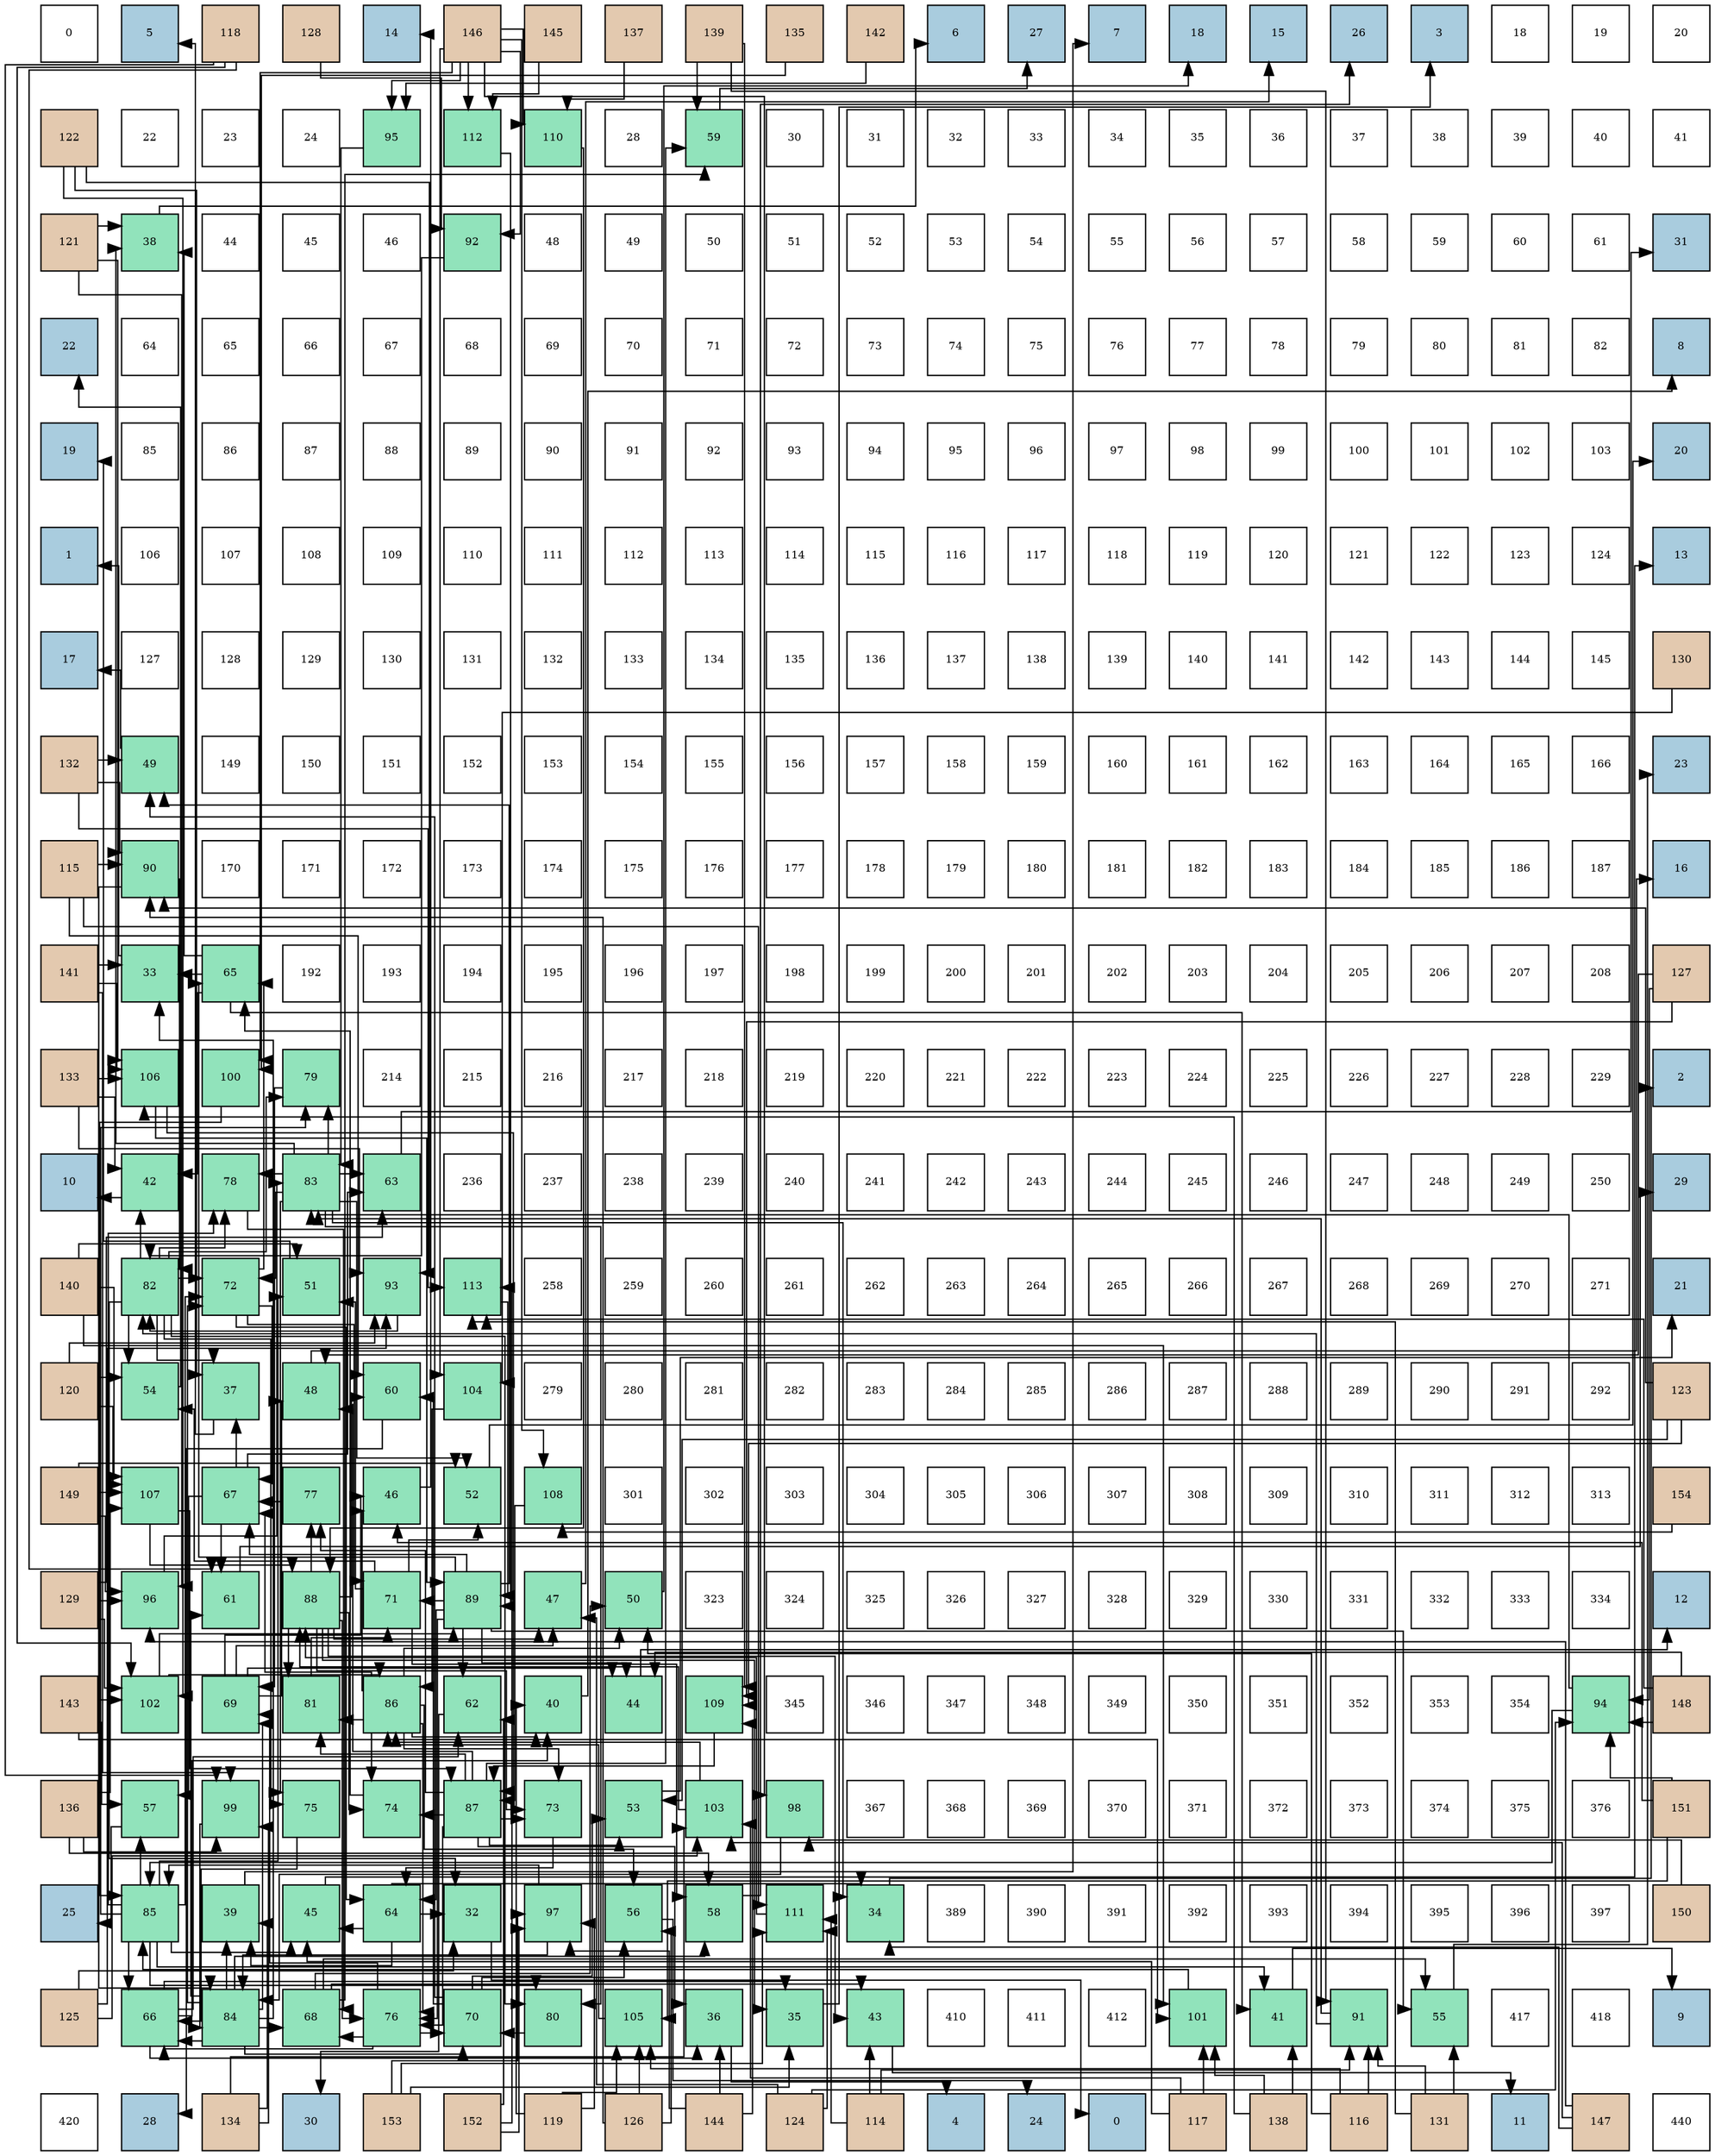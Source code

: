 digraph layout{
 rankdir=TB;
 splines=ortho;
 node [style=filled shape=square fixedsize=true width=0.6];
0[label="0", fontsize=8, fillcolor="#ffffff"];
1[label="5", fontsize=8, fillcolor="#a9ccde"];
2[label="118", fontsize=8, fillcolor="#e3c9af"];
3[label="128", fontsize=8, fillcolor="#e3c9af"];
4[label="14", fontsize=8, fillcolor="#a9ccde"];
5[label="146", fontsize=8, fillcolor="#e3c9af"];
6[label="145", fontsize=8, fillcolor="#e3c9af"];
7[label="137", fontsize=8, fillcolor="#e3c9af"];
8[label="139", fontsize=8, fillcolor="#e3c9af"];
9[label="135", fontsize=8, fillcolor="#e3c9af"];
10[label="142", fontsize=8, fillcolor="#e3c9af"];
11[label="6", fontsize=8, fillcolor="#a9ccde"];
12[label="27", fontsize=8, fillcolor="#a9ccde"];
13[label="7", fontsize=8, fillcolor="#a9ccde"];
14[label="18", fontsize=8, fillcolor="#a9ccde"];
15[label="15", fontsize=8, fillcolor="#a9ccde"];
16[label="26", fontsize=8, fillcolor="#a9ccde"];
17[label="3", fontsize=8, fillcolor="#a9ccde"];
18[label="18", fontsize=8, fillcolor="#ffffff"];
19[label="19", fontsize=8, fillcolor="#ffffff"];
20[label="20", fontsize=8, fillcolor="#ffffff"];
21[label="122", fontsize=8, fillcolor="#e3c9af"];
22[label="22", fontsize=8, fillcolor="#ffffff"];
23[label="23", fontsize=8, fillcolor="#ffffff"];
24[label="24", fontsize=8, fillcolor="#ffffff"];
25[label="95", fontsize=8, fillcolor="#91e3bb"];
26[label="112", fontsize=8, fillcolor="#91e3bb"];
27[label="110", fontsize=8, fillcolor="#91e3bb"];
28[label="28", fontsize=8, fillcolor="#ffffff"];
29[label="59", fontsize=8, fillcolor="#91e3bb"];
30[label="30", fontsize=8, fillcolor="#ffffff"];
31[label="31", fontsize=8, fillcolor="#ffffff"];
32[label="32", fontsize=8, fillcolor="#ffffff"];
33[label="33", fontsize=8, fillcolor="#ffffff"];
34[label="34", fontsize=8, fillcolor="#ffffff"];
35[label="35", fontsize=8, fillcolor="#ffffff"];
36[label="36", fontsize=8, fillcolor="#ffffff"];
37[label="37", fontsize=8, fillcolor="#ffffff"];
38[label="38", fontsize=8, fillcolor="#ffffff"];
39[label="39", fontsize=8, fillcolor="#ffffff"];
40[label="40", fontsize=8, fillcolor="#ffffff"];
41[label="41", fontsize=8, fillcolor="#ffffff"];
42[label="121", fontsize=8, fillcolor="#e3c9af"];
43[label="38", fontsize=8, fillcolor="#91e3bb"];
44[label="44", fontsize=8, fillcolor="#ffffff"];
45[label="45", fontsize=8, fillcolor="#ffffff"];
46[label="46", fontsize=8, fillcolor="#ffffff"];
47[label="92", fontsize=8, fillcolor="#91e3bb"];
48[label="48", fontsize=8, fillcolor="#ffffff"];
49[label="49", fontsize=8, fillcolor="#ffffff"];
50[label="50", fontsize=8, fillcolor="#ffffff"];
51[label="51", fontsize=8, fillcolor="#ffffff"];
52[label="52", fontsize=8, fillcolor="#ffffff"];
53[label="53", fontsize=8, fillcolor="#ffffff"];
54[label="54", fontsize=8, fillcolor="#ffffff"];
55[label="55", fontsize=8, fillcolor="#ffffff"];
56[label="56", fontsize=8, fillcolor="#ffffff"];
57[label="57", fontsize=8, fillcolor="#ffffff"];
58[label="58", fontsize=8, fillcolor="#ffffff"];
59[label="59", fontsize=8, fillcolor="#ffffff"];
60[label="60", fontsize=8, fillcolor="#ffffff"];
61[label="61", fontsize=8, fillcolor="#ffffff"];
62[label="31", fontsize=8, fillcolor="#a9ccde"];
63[label="22", fontsize=8, fillcolor="#a9ccde"];
64[label="64", fontsize=8, fillcolor="#ffffff"];
65[label="65", fontsize=8, fillcolor="#ffffff"];
66[label="66", fontsize=8, fillcolor="#ffffff"];
67[label="67", fontsize=8, fillcolor="#ffffff"];
68[label="68", fontsize=8, fillcolor="#ffffff"];
69[label="69", fontsize=8, fillcolor="#ffffff"];
70[label="70", fontsize=8, fillcolor="#ffffff"];
71[label="71", fontsize=8, fillcolor="#ffffff"];
72[label="72", fontsize=8, fillcolor="#ffffff"];
73[label="73", fontsize=8, fillcolor="#ffffff"];
74[label="74", fontsize=8, fillcolor="#ffffff"];
75[label="75", fontsize=8, fillcolor="#ffffff"];
76[label="76", fontsize=8, fillcolor="#ffffff"];
77[label="77", fontsize=8, fillcolor="#ffffff"];
78[label="78", fontsize=8, fillcolor="#ffffff"];
79[label="79", fontsize=8, fillcolor="#ffffff"];
80[label="80", fontsize=8, fillcolor="#ffffff"];
81[label="81", fontsize=8, fillcolor="#ffffff"];
82[label="82", fontsize=8, fillcolor="#ffffff"];
83[label="8", fontsize=8, fillcolor="#a9ccde"];
84[label="19", fontsize=8, fillcolor="#a9ccde"];
85[label="85", fontsize=8, fillcolor="#ffffff"];
86[label="86", fontsize=8, fillcolor="#ffffff"];
87[label="87", fontsize=8, fillcolor="#ffffff"];
88[label="88", fontsize=8, fillcolor="#ffffff"];
89[label="89", fontsize=8, fillcolor="#ffffff"];
90[label="90", fontsize=8, fillcolor="#ffffff"];
91[label="91", fontsize=8, fillcolor="#ffffff"];
92[label="92", fontsize=8, fillcolor="#ffffff"];
93[label="93", fontsize=8, fillcolor="#ffffff"];
94[label="94", fontsize=8, fillcolor="#ffffff"];
95[label="95", fontsize=8, fillcolor="#ffffff"];
96[label="96", fontsize=8, fillcolor="#ffffff"];
97[label="97", fontsize=8, fillcolor="#ffffff"];
98[label="98", fontsize=8, fillcolor="#ffffff"];
99[label="99", fontsize=8, fillcolor="#ffffff"];
100[label="100", fontsize=8, fillcolor="#ffffff"];
101[label="101", fontsize=8, fillcolor="#ffffff"];
102[label="102", fontsize=8, fillcolor="#ffffff"];
103[label="103", fontsize=8, fillcolor="#ffffff"];
104[label="20", fontsize=8, fillcolor="#a9ccde"];
105[label="1", fontsize=8, fillcolor="#a9ccde"];
106[label="106", fontsize=8, fillcolor="#ffffff"];
107[label="107", fontsize=8, fillcolor="#ffffff"];
108[label="108", fontsize=8, fillcolor="#ffffff"];
109[label="109", fontsize=8, fillcolor="#ffffff"];
110[label="110", fontsize=8, fillcolor="#ffffff"];
111[label="111", fontsize=8, fillcolor="#ffffff"];
112[label="112", fontsize=8, fillcolor="#ffffff"];
113[label="113", fontsize=8, fillcolor="#ffffff"];
114[label="114", fontsize=8, fillcolor="#ffffff"];
115[label="115", fontsize=8, fillcolor="#ffffff"];
116[label="116", fontsize=8, fillcolor="#ffffff"];
117[label="117", fontsize=8, fillcolor="#ffffff"];
118[label="118", fontsize=8, fillcolor="#ffffff"];
119[label="119", fontsize=8, fillcolor="#ffffff"];
120[label="120", fontsize=8, fillcolor="#ffffff"];
121[label="121", fontsize=8, fillcolor="#ffffff"];
122[label="122", fontsize=8, fillcolor="#ffffff"];
123[label="123", fontsize=8, fillcolor="#ffffff"];
124[label="124", fontsize=8, fillcolor="#ffffff"];
125[label="13", fontsize=8, fillcolor="#a9ccde"];
126[label="17", fontsize=8, fillcolor="#a9ccde"];
127[label="127", fontsize=8, fillcolor="#ffffff"];
128[label="128", fontsize=8, fillcolor="#ffffff"];
129[label="129", fontsize=8, fillcolor="#ffffff"];
130[label="130", fontsize=8, fillcolor="#ffffff"];
131[label="131", fontsize=8, fillcolor="#ffffff"];
132[label="132", fontsize=8, fillcolor="#ffffff"];
133[label="133", fontsize=8, fillcolor="#ffffff"];
134[label="134", fontsize=8, fillcolor="#ffffff"];
135[label="135", fontsize=8, fillcolor="#ffffff"];
136[label="136", fontsize=8, fillcolor="#ffffff"];
137[label="137", fontsize=8, fillcolor="#ffffff"];
138[label="138", fontsize=8, fillcolor="#ffffff"];
139[label="139", fontsize=8, fillcolor="#ffffff"];
140[label="140", fontsize=8, fillcolor="#ffffff"];
141[label="141", fontsize=8, fillcolor="#ffffff"];
142[label="142", fontsize=8, fillcolor="#ffffff"];
143[label="143", fontsize=8, fillcolor="#ffffff"];
144[label="144", fontsize=8, fillcolor="#ffffff"];
145[label="145", fontsize=8, fillcolor="#ffffff"];
146[label="130", fontsize=8, fillcolor="#e3c9af"];
147[label="132", fontsize=8, fillcolor="#e3c9af"];
148[label="49", fontsize=8, fillcolor="#91e3bb"];
149[label="149", fontsize=8, fillcolor="#ffffff"];
150[label="150", fontsize=8, fillcolor="#ffffff"];
151[label="151", fontsize=8, fillcolor="#ffffff"];
152[label="152", fontsize=8, fillcolor="#ffffff"];
153[label="153", fontsize=8, fillcolor="#ffffff"];
154[label="154", fontsize=8, fillcolor="#ffffff"];
155[label="155", fontsize=8, fillcolor="#ffffff"];
156[label="156", fontsize=8, fillcolor="#ffffff"];
157[label="157", fontsize=8, fillcolor="#ffffff"];
158[label="158", fontsize=8, fillcolor="#ffffff"];
159[label="159", fontsize=8, fillcolor="#ffffff"];
160[label="160", fontsize=8, fillcolor="#ffffff"];
161[label="161", fontsize=8, fillcolor="#ffffff"];
162[label="162", fontsize=8, fillcolor="#ffffff"];
163[label="163", fontsize=8, fillcolor="#ffffff"];
164[label="164", fontsize=8, fillcolor="#ffffff"];
165[label="165", fontsize=8, fillcolor="#ffffff"];
166[label="166", fontsize=8, fillcolor="#ffffff"];
167[label="23", fontsize=8, fillcolor="#a9ccde"];
168[label="115", fontsize=8, fillcolor="#e3c9af"];
169[label="90", fontsize=8, fillcolor="#91e3bb"];
170[label="170", fontsize=8, fillcolor="#ffffff"];
171[label="171", fontsize=8, fillcolor="#ffffff"];
172[label="172", fontsize=8, fillcolor="#ffffff"];
173[label="173", fontsize=8, fillcolor="#ffffff"];
174[label="174", fontsize=8, fillcolor="#ffffff"];
175[label="175", fontsize=8, fillcolor="#ffffff"];
176[label="176", fontsize=8, fillcolor="#ffffff"];
177[label="177", fontsize=8, fillcolor="#ffffff"];
178[label="178", fontsize=8, fillcolor="#ffffff"];
179[label="179", fontsize=8, fillcolor="#ffffff"];
180[label="180", fontsize=8, fillcolor="#ffffff"];
181[label="181", fontsize=8, fillcolor="#ffffff"];
182[label="182", fontsize=8, fillcolor="#ffffff"];
183[label="183", fontsize=8, fillcolor="#ffffff"];
184[label="184", fontsize=8, fillcolor="#ffffff"];
185[label="185", fontsize=8, fillcolor="#ffffff"];
186[label="186", fontsize=8, fillcolor="#ffffff"];
187[label="187", fontsize=8, fillcolor="#ffffff"];
188[label="16", fontsize=8, fillcolor="#a9ccde"];
189[label="141", fontsize=8, fillcolor="#e3c9af"];
190[label="33", fontsize=8, fillcolor="#91e3bb"];
191[label="65", fontsize=8, fillcolor="#91e3bb"];
192[label="192", fontsize=8, fillcolor="#ffffff"];
193[label="193", fontsize=8, fillcolor="#ffffff"];
194[label="194", fontsize=8, fillcolor="#ffffff"];
195[label="195", fontsize=8, fillcolor="#ffffff"];
196[label="196", fontsize=8, fillcolor="#ffffff"];
197[label="197", fontsize=8, fillcolor="#ffffff"];
198[label="198", fontsize=8, fillcolor="#ffffff"];
199[label="199", fontsize=8, fillcolor="#ffffff"];
200[label="200", fontsize=8, fillcolor="#ffffff"];
201[label="201", fontsize=8, fillcolor="#ffffff"];
202[label="202", fontsize=8, fillcolor="#ffffff"];
203[label="203", fontsize=8, fillcolor="#ffffff"];
204[label="204", fontsize=8, fillcolor="#ffffff"];
205[label="205", fontsize=8, fillcolor="#ffffff"];
206[label="206", fontsize=8, fillcolor="#ffffff"];
207[label="207", fontsize=8, fillcolor="#ffffff"];
208[label="208", fontsize=8, fillcolor="#ffffff"];
209[label="127", fontsize=8, fillcolor="#e3c9af"];
210[label="133", fontsize=8, fillcolor="#e3c9af"];
211[label="106", fontsize=8, fillcolor="#91e3bb"];
212[label="100", fontsize=8, fillcolor="#91e3bb"];
213[label="79", fontsize=8, fillcolor="#91e3bb"];
214[label="214", fontsize=8, fillcolor="#ffffff"];
215[label="215", fontsize=8, fillcolor="#ffffff"];
216[label="216", fontsize=8, fillcolor="#ffffff"];
217[label="217", fontsize=8, fillcolor="#ffffff"];
218[label="218", fontsize=8, fillcolor="#ffffff"];
219[label="219", fontsize=8, fillcolor="#ffffff"];
220[label="220", fontsize=8, fillcolor="#ffffff"];
221[label="221", fontsize=8, fillcolor="#ffffff"];
222[label="222", fontsize=8, fillcolor="#ffffff"];
223[label="223", fontsize=8, fillcolor="#ffffff"];
224[label="224", fontsize=8, fillcolor="#ffffff"];
225[label="225", fontsize=8, fillcolor="#ffffff"];
226[label="226", fontsize=8, fillcolor="#ffffff"];
227[label="227", fontsize=8, fillcolor="#ffffff"];
228[label="228", fontsize=8, fillcolor="#ffffff"];
229[label="229", fontsize=8, fillcolor="#ffffff"];
230[label="2", fontsize=8, fillcolor="#a9ccde"];
231[label="10", fontsize=8, fillcolor="#a9ccde"];
232[label="42", fontsize=8, fillcolor="#91e3bb"];
233[label="78", fontsize=8, fillcolor="#91e3bb"];
234[label="83", fontsize=8, fillcolor="#91e3bb"];
235[label="63", fontsize=8, fillcolor="#91e3bb"];
236[label="236", fontsize=8, fillcolor="#ffffff"];
237[label="237", fontsize=8, fillcolor="#ffffff"];
238[label="238", fontsize=8, fillcolor="#ffffff"];
239[label="239", fontsize=8, fillcolor="#ffffff"];
240[label="240", fontsize=8, fillcolor="#ffffff"];
241[label="241", fontsize=8, fillcolor="#ffffff"];
242[label="242", fontsize=8, fillcolor="#ffffff"];
243[label="243", fontsize=8, fillcolor="#ffffff"];
244[label="244", fontsize=8, fillcolor="#ffffff"];
245[label="245", fontsize=8, fillcolor="#ffffff"];
246[label="246", fontsize=8, fillcolor="#ffffff"];
247[label="247", fontsize=8, fillcolor="#ffffff"];
248[label="248", fontsize=8, fillcolor="#ffffff"];
249[label="249", fontsize=8, fillcolor="#ffffff"];
250[label="250", fontsize=8, fillcolor="#ffffff"];
251[label="29", fontsize=8, fillcolor="#a9ccde"];
252[label="140", fontsize=8, fillcolor="#e3c9af"];
253[label="82", fontsize=8, fillcolor="#91e3bb"];
254[label="72", fontsize=8, fillcolor="#91e3bb"];
255[label="51", fontsize=8, fillcolor="#91e3bb"];
256[label="93", fontsize=8, fillcolor="#91e3bb"];
257[label="113", fontsize=8, fillcolor="#91e3bb"];
258[label="258", fontsize=8, fillcolor="#ffffff"];
259[label="259", fontsize=8, fillcolor="#ffffff"];
260[label="260", fontsize=8, fillcolor="#ffffff"];
261[label="261", fontsize=8, fillcolor="#ffffff"];
262[label="262", fontsize=8, fillcolor="#ffffff"];
263[label="263", fontsize=8, fillcolor="#ffffff"];
264[label="264", fontsize=8, fillcolor="#ffffff"];
265[label="265", fontsize=8, fillcolor="#ffffff"];
266[label="266", fontsize=8, fillcolor="#ffffff"];
267[label="267", fontsize=8, fillcolor="#ffffff"];
268[label="268", fontsize=8, fillcolor="#ffffff"];
269[label="269", fontsize=8, fillcolor="#ffffff"];
270[label="270", fontsize=8, fillcolor="#ffffff"];
271[label="271", fontsize=8, fillcolor="#ffffff"];
272[label="21", fontsize=8, fillcolor="#a9ccde"];
273[label="120", fontsize=8, fillcolor="#e3c9af"];
274[label="54", fontsize=8, fillcolor="#91e3bb"];
275[label="37", fontsize=8, fillcolor="#91e3bb"];
276[label="48", fontsize=8, fillcolor="#91e3bb"];
277[label="60", fontsize=8, fillcolor="#91e3bb"];
278[label="104", fontsize=8, fillcolor="#91e3bb"];
279[label="279", fontsize=8, fillcolor="#ffffff"];
280[label="280", fontsize=8, fillcolor="#ffffff"];
281[label="281", fontsize=8, fillcolor="#ffffff"];
282[label="282", fontsize=8, fillcolor="#ffffff"];
283[label="283", fontsize=8, fillcolor="#ffffff"];
284[label="284", fontsize=8, fillcolor="#ffffff"];
285[label="285", fontsize=8, fillcolor="#ffffff"];
286[label="286", fontsize=8, fillcolor="#ffffff"];
287[label="287", fontsize=8, fillcolor="#ffffff"];
288[label="288", fontsize=8, fillcolor="#ffffff"];
289[label="289", fontsize=8, fillcolor="#ffffff"];
290[label="290", fontsize=8, fillcolor="#ffffff"];
291[label="291", fontsize=8, fillcolor="#ffffff"];
292[label="292", fontsize=8, fillcolor="#ffffff"];
293[label="123", fontsize=8, fillcolor="#e3c9af"];
294[label="149", fontsize=8, fillcolor="#e3c9af"];
295[label="107", fontsize=8, fillcolor="#91e3bb"];
296[label="67", fontsize=8, fillcolor="#91e3bb"];
297[label="77", fontsize=8, fillcolor="#91e3bb"];
298[label="46", fontsize=8, fillcolor="#91e3bb"];
299[label="52", fontsize=8, fillcolor="#91e3bb"];
300[label="108", fontsize=8, fillcolor="#91e3bb"];
301[label="301", fontsize=8, fillcolor="#ffffff"];
302[label="302", fontsize=8, fillcolor="#ffffff"];
303[label="303", fontsize=8, fillcolor="#ffffff"];
304[label="304", fontsize=8, fillcolor="#ffffff"];
305[label="305", fontsize=8, fillcolor="#ffffff"];
306[label="306", fontsize=8, fillcolor="#ffffff"];
307[label="307", fontsize=8, fillcolor="#ffffff"];
308[label="308", fontsize=8, fillcolor="#ffffff"];
309[label="309", fontsize=8, fillcolor="#ffffff"];
310[label="310", fontsize=8, fillcolor="#ffffff"];
311[label="311", fontsize=8, fillcolor="#ffffff"];
312[label="312", fontsize=8, fillcolor="#ffffff"];
313[label="313", fontsize=8, fillcolor="#ffffff"];
314[label="154", fontsize=8, fillcolor="#e3c9af"];
315[label="129", fontsize=8, fillcolor="#e3c9af"];
316[label="96", fontsize=8, fillcolor="#91e3bb"];
317[label="61", fontsize=8, fillcolor="#91e3bb"];
318[label="88", fontsize=8, fillcolor="#91e3bb"];
319[label="71", fontsize=8, fillcolor="#91e3bb"];
320[label="89", fontsize=8, fillcolor="#91e3bb"];
321[label="47", fontsize=8, fillcolor="#91e3bb"];
322[label="50", fontsize=8, fillcolor="#91e3bb"];
323[label="323", fontsize=8, fillcolor="#ffffff"];
324[label="324", fontsize=8, fillcolor="#ffffff"];
325[label="325", fontsize=8, fillcolor="#ffffff"];
326[label="326", fontsize=8, fillcolor="#ffffff"];
327[label="327", fontsize=8, fillcolor="#ffffff"];
328[label="328", fontsize=8, fillcolor="#ffffff"];
329[label="329", fontsize=8, fillcolor="#ffffff"];
330[label="330", fontsize=8, fillcolor="#ffffff"];
331[label="331", fontsize=8, fillcolor="#ffffff"];
332[label="332", fontsize=8, fillcolor="#ffffff"];
333[label="333", fontsize=8, fillcolor="#ffffff"];
334[label="334", fontsize=8, fillcolor="#ffffff"];
335[label="12", fontsize=8, fillcolor="#a9ccde"];
336[label="143", fontsize=8, fillcolor="#e3c9af"];
337[label="102", fontsize=8, fillcolor="#91e3bb"];
338[label="69", fontsize=8, fillcolor="#91e3bb"];
339[label="81", fontsize=8, fillcolor="#91e3bb"];
340[label="86", fontsize=8, fillcolor="#91e3bb"];
341[label="62", fontsize=8, fillcolor="#91e3bb"];
342[label="40", fontsize=8, fillcolor="#91e3bb"];
343[label="44", fontsize=8, fillcolor="#91e3bb"];
344[label="109", fontsize=8, fillcolor="#91e3bb"];
345[label="345", fontsize=8, fillcolor="#ffffff"];
346[label="346", fontsize=8, fillcolor="#ffffff"];
347[label="347", fontsize=8, fillcolor="#ffffff"];
348[label="348", fontsize=8, fillcolor="#ffffff"];
349[label="349", fontsize=8, fillcolor="#ffffff"];
350[label="350", fontsize=8, fillcolor="#ffffff"];
351[label="351", fontsize=8, fillcolor="#ffffff"];
352[label="352", fontsize=8, fillcolor="#ffffff"];
353[label="353", fontsize=8, fillcolor="#ffffff"];
354[label="354", fontsize=8, fillcolor="#ffffff"];
355[label="94", fontsize=8, fillcolor="#91e3bb"];
356[label="148", fontsize=8, fillcolor="#e3c9af"];
357[label="136", fontsize=8, fillcolor="#e3c9af"];
358[label="57", fontsize=8, fillcolor="#91e3bb"];
359[label="99", fontsize=8, fillcolor="#91e3bb"];
360[label="75", fontsize=8, fillcolor="#91e3bb"];
361[label="74", fontsize=8, fillcolor="#91e3bb"];
362[label="87", fontsize=8, fillcolor="#91e3bb"];
363[label="73", fontsize=8, fillcolor="#91e3bb"];
364[label="53", fontsize=8, fillcolor="#91e3bb"];
365[label="103", fontsize=8, fillcolor="#91e3bb"];
366[label="98", fontsize=8, fillcolor="#91e3bb"];
367[label="367", fontsize=8, fillcolor="#ffffff"];
368[label="368", fontsize=8, fillcolor="#ffffff"];
369[label="369", fontsize=8, fillcolor="#ffffff"];
370[label="370", fontsize=8, fillcolor="#ffffff"];
371[label="371", fontsize=8, fillcolor="#ffffff"];
372[label="372", fontsize=8, fillcolor="#ffffff"];
373[label="373", fontsize=8, fillcolor="#ffffff"];
374[label="374", fontsize=8, fillcolor="#ffffff"];
375[label="375", fontsize=8, fillcolor="#ffffff"];
376[label="376", fontsize=8, fillcolor="#ffffff"];
377[label="151", fontsize=8, fillcolor="#e3c9af"];
378[label="25", fontsize=8, fillcolor="#a9ccde"];
379[label="85", fontsize=8, fillcolor="#91e3bb"];
380[label="39", fontsize=8, fillcolor="#91e3bb"];
381[label="45", fontsize=8, fillcolor="#91e3bb"];
382[label="64", fontsize=8, fillcolor="#91e3bb"];
383[label="32", fontsize=8, fillcolor="#91e3bb"];
384[label="97", fontsize=8, fillcolor="#91e3bb"];
385[label="56", fontsize=8, fillcolor="#91e3bb"];
386[label="58", fontsize=8, fillcolor="#91e3bb"];
387[label="111", fontsize=8, fillcolor="#91e3bb"];
388[label="34", fontsize=8, fillcolor="#91e3bb"];
389[label="389", fontsize=8, fillcolor="#ffffff"];
390[label="390", fontsize=8, fillcolor="#ffffff"];
391[label="391", fontsize=8, fillcolor="#ffffff"];
392[label="392", fontsize=8, fillcolor="#ffffff"];
393[label="393", fontsize=8, fillcolor="#ffffff"];
394[label="394", fontsize=8, fillcolor="#ffffff"];
395[label="395", fontsize=8, fillcolor="#ffffff"];
396[label="396", fontsize=8, fillcolor="#ffffff"];
397[label="397", fontsize=8, fillcolor="#ffffff"];
398[label="150", fontsize=8, fillcolor="#e3c9af"];
399[label="125", fontsize=8, fillcolor="#e3c9af"];
400[label="66", fontsize=8, fillcolor="#91e3bb"];
401[label="84", fontsize=8, fillcolor="#91e3bb"];
402[label="68", fontsize=8, fillcolor="#91e3bb"];
403[label="76", fontsize=8, fillcolor="#91e3bb"];
404[label="70", fontsize=8, fillcolor="#91e3bb"];
405[label="80", fontsize=8, fillcolor="#91e3bb"];
406[label="105", fontsize=8, fillcolor="#91e3bb"];
407[label="36", fontsize=8, fillcolor="#91e3bb"];
408[label="35", fontsize=8, fillcolor="#91e3bb"];
409[label="43", fontsize=8, fillcolor="#91e3bb"];
410[label="410", fontsize=8, fillcolor="#ffffff"];
411[label="411", fontsize=8, fillcolor="#ffffff"];
412[label="412", fontsize=8, fillcolor="#ffffff"];
413[label="101", fontsize=8, fillcolor="#91e3bb"];
414[label="41", fontsize=8, fillcolor="#91e3bb"];
415[label="91", fontsize=8, fillcolor="#91e3bb"];
416[label="55", fontsize=8, fillcolor="#91e3bb"];
417[label="417", fontsize=8, fillcolor="#ffffff"];
418[label="418", fontsize=8, fillcolor="#ffffff"];
419[label="9", fontsize=8, fillcolor="#a9ccde"];
420[label="420", fontsize=8, fillcolor="#ffffff"];
421[label="28", fontsize=8, fillcolor="#a9ccde"];
422[label="134", fontsize=8, fillcolor="#e3c9af"];
423[label="30", fontsize=8, fillcolor="#a9ccde"];
424[label="153", fontsize=8, fillcolor="#e3c9af"];
425[label="152", fontsize=8, fillcolor="#e3c9af"];
426[label="119", fontsize=8, fillcolor="#e3c9af"];
427[label="126", fontsize=8, fillcolor="#e3c9af"];
428[label="144", fontsize=8, fillcolor="#e3c9af"];
429[label="124", fontsize=8, fillcolor="#e3c9af"];
430[label="114", fontsize=8, fillcolor="#e3c9af"];
431[label="4", fontsize=8, fillcolor="#a9ccde"];
432[label="24", fontsize=8, fillcolor="#a9ccde"];
433[label="0", fontsize=8, fillcolor="#a9ccde"];
434[label="117", fontsize=8, fillcolor="#e3c9af"];
435[label="138", fontsize=8, fillcolor="#e3c9af"];
436[label="116", fontsize=8, fillcolor="#e3c9af"];
437[label="131", fontsize=8, fillcolor="#e3c9af"];
438[label="11", fontsize=8, fillcolor="#a9ccde"];
439[label="147", fontsize=8, fillcolor="#e3c9af"];
440[label="440", fontsize=8, fillcolor="#ffffff"];
edge [constraint=false, style=vis];383 -> 433;
190 -> 105;
388 -> 230;
408 -> 17;
407 -> 431;
275 -> 1;
43 -> 11;
380 -> 13;
342 -> 83;
414 -> 419;
232 -> 231;
409 -> 438;
343 -> 335;
381 -> 125;
298 -> 4;
321 -> 15;
276 -> 188;
148 -> 126;
322 -> 14;
255 -> 84;
299 -> 104;
364 -> 272;
274 -> 63;
416 -> 167;
385 -> 432;
358 -> 378;
386 -> 16;
29 -> 12;
277 -> 421;
317 -> 251;
341 -> 423;
235 -> 62;
382 -> 383;
382 -> 388;
382 -> 380;
382 -> 381;
191 -> 190;
191 -> 43;
191 -> 414;
191 -> 232;
400 -> 408;
400 -> 407;
400 -> 342;
400 -> 341;
296 -> 275;
296 -> 358;
296 -> 317;
296 -> 235;
402 -> 409;
402 -> 322;
402 -> 416;
402 -> 29;
338 -> 343;
338 -> 298;
338 -> 321;
338 -> 276;
404 -> 148;
404 -> 364;
404 -> 385;
404 -> 277;
319 -> 255;
319 -> 299;
319 -> 274;
319 -> 386;
254 -> 382;
254 -> 191;
254 -> 296;
254 -> 319;
363 -> 382;
361 -> 191;
360 -> 400;
403 -> 400;
403 -> 402;
403 -> 338;
403 -> 404;
297 -> 296;
233 -> 402;
213 -> 338;
405 -> 404;
339 -> 319;
253 -> 383;
253 -> 275;
253 -> 232;
253 -> 274;
253 -> 254;
253 -> 360;
253 -> 233;
253 -> 213;
253 -> 405;
234 -> 388;
234 -> 43;
234 -> 299;
234 -> 235;
234 -> 254;
234 -> 360;
234 -> 233;
234 -> 213;
234 -> 405;
401 -> 190;
401 -> 380;
401 -> 386;
401 -> 317;
401 -> 400;
401 -> 402;
401 -> 338;
401 -> 404;
401 -> 254;
379 -> 414;
379 -> 381;
379 -> 255;
379 -> 358;
379 -> 400;
379 -> 254;
379 -> 233;
379 -> 213;
379 -> 405;
340 -> 342;
340 -> 298;
340 -> 322;
340 -> 385;
340 -> 296;
340 -> 363;
340 -> 361;
340 -> 403;
340 -> 339;
362 -> 407;
362 -> 276;
362 -> 364;
362 -> 29;
362 -> 363;
362 -> 361;
362 -> 403;
362 -> 297;
362 -> 339;
318 -> 408;
318 -> 409;
318 -> 321;
318 -> 277;
318 -> 363;
318 -> 361;
318 -> 403;
318 -> 297;
318 -> 339;
320 -> 343;
320 -> 148;
320 -> 416;
320 -> 341;
320 -> 382;
320 -> 191;
320 -> 296;
320 -> 319;
320 -> 403;
169 -> 253;
169 -> 401;
415 -> 253;
415 -> 234;
47 -> 253;
256 -> 253;
355 -> 234;
355 -> 379;
25 -> 234;
316 -> 234;
384 -> 401;
384 -> 379;
366 -> 401;
359 -> 401;
212 -> 379;
413 -> 379;
337 -> 340;
337 -> 320;
365 -> 340;
365 -> 318;
278 -> 340;
406 -> 340;
211 -> 362;
211 -> 320;
295 -> 362;
295 -> 318;
300 -> 362;
344 -> 362;
27 -> 318;
387 -> 318;
26 -> 320;
257 -> 320;
430 -> 409;
430 -> 415;
430 -> 387;
168 -> 277;
168 -> 169;
168 -> 387;
436 -> 322;
436 -> 415;
436 -> 406;
434 -> 381;
434 -> 413;
434 -> 365;
2 -> 317;
2 -> 359;
2 -> 337;
426 -> 342;
426 -> 384;
426 -> 406;
273 -> 274;
273 -> 256;
273 -> 295;
42 -> 43;
42 -> 316;
42 -> 211;
21 -> 275;
21 -> 256;
21 -> 337;
293 -> 364;
293 -> 169;
293 -> 344;
429 -> 321;
429 -> 355;
429 -> 387;
399 -> 383;
399 -> 256;
399 -> 365;
427 -> 385;
427 -> 169;
427 -> 406;
209 -> 276;
209 -> 355;
209 -> 344;
3 -> 47;
315 -> 235;
315 -> 316;
315 -> 337;
146 -> 278;
437 -> 416;
437 -> 415;
437 -> 257;
147 -> 148;
147 -> 169;
147 -> 257;
210 -> 232;
210 -> 256;
210 -> 211;
422 -> 380;
422 -> 359;
422 -> 365;
9 -> 212;
357 -> 386;
357 -> 359;
357 -> 295;
7 -> 27;
435 -> 414;
435 -> 413;
435 -> 211;
8 -> 29;
8 -> 415;
8 -> 344;
252 -> 255;
252 -> 413;
252 -> 295;
189 -> 190;
189 -> 359;
189 -> 211;
10 -> 25;
336 -> 358;
336 -> 413;
336 -> 337;
428 -> 407;
428 -> 384;
428 -> 344;
6 -> 26;
5 -> 47;
5 -> 25;
5 -> 366;
5 -> 212;
5 -> 278;
5 -> 300;
5 -> 27;
5 -> 26;
439 -> 388;
439 -> 316;
439 -> 365;
356 -> 343;
356 -> 355;
356 -> 257;
294 -> 299;
294 -> 316;
294 -> 295;
398 -> 366;
377 -> 298;
377 -> 355;
377 -> 406;
425 -> 341;
425 -> 384;
425 -> 257;
424 -> 408;
424 -> 384;
424 -> 387;
314 -> 300;
edge [constraint=true, style=invis];
0 -> 21 -> 42 -> 63 -> 84 -> 105 -> 126 -> 147 -> 168 -> 189 -> 210 -> 231 -> 252 -> 273 -> 294 -> 315 -> 336 -> 357 -> 378 -> 399 -> 420;
1 -> 22 -> 43 -> 64 -> 85 -> 106 -> 127 -> 148 -> 169 -> 190 -> 211 -> 232 -> 253 -> 274 -> 295 -> 316 -> 337 -> 358 -> 379 -> 400 -> 421;
2 -> 23 -> 44 -> 65 -> 86 -> 107 -> 128 -> 149 -> 170 -> 191 -> 212 -> 233 -> 254 -> 275 -> 296 -> 317 -> 338 -> 359 -> 380 -> 401 -> 422;
3 -> 24 -> 45 -> 66 -> 87 -> 108 -> 129 -> 150 -> 171 -> 192 -> 213 -> 234 -> 255 -> 276 -> 297 -> 318 -> 339 -> 360 -> 381 -> 402 -> 423;
4 -> 25 -> 46 -> 67 -> 88 -> 109 -> 130 -> 151 -> 172 -> 193 -> 214 -> 235 -> 256 -> 277 -> 298 -> 319 -> 340 -> 361 -> 382 -> 403 -> 424;
5 -> 26 -> 47 -> 68 -> 89 -> 110 -> 131 -> 152 -> 173 -> 194 -> 215 -> 236 -> 257 -> 278 -> 299 -> 320 -> 341 -> 362 -> 383 -> 404 -> 425;
6 -> 27 -> 48 -> 69 -> 90 -> 111 -> 132 -> 153 -> 174 -> 195 -> 216 -> 237 -> 258 -> 279 -> 300 -> 321 -> 342 -> 363 -> 384 -> 405 -> 426;
7 -> 28 -> 49 -> 70 -> 91 -> 112 -> 133 -> 154 -> 175 -> 196 -> 217 -> 238 -> 259 -> 280 -> 301 -> 322 -> 343 -> 364 -> 385 -> 406 -> 427;
8 -> 29 -> 50 -> 71 -> 92 -> 113 -> 134 -> 155 -> 176 -> 197 -> 218 -> 239 -> 260 -> 281 -> 302 -> 323 -> 344 -> 365 -> 386 -> 407 -> 428;
9 -> 30 -> 51 -> 72 -> 93 -> 114 -> 135 -> 156 -> 177 -> 198 -> 219 -> 240 -> 261 -> 282 -> 303 -> 324 -> 345 -> 366 -> 387 -> 408 -> 429;
10 -> 31 -> 52 -> 73 -> 94 -> 115 -> 136 -> 157 -> 178 -> 199 -> 220 -> 241 -> 262 -> 283 -> 304 -> 325 -> 346 -> 367 -> 388 -> 409 -> 430;
11 -> 32 -> 53 -> 74 -> 95 -> 116 -> 137 -> 158 -> 179 -> 200 -> 221 -> 242 -> 263 -> 284 -> 305 -> 326 -> 347 -> 368 -> 389 -> 410 -> 431;
12 -> 33 -> 54 -> 75 -> 96 -> 117 -> 138 -> 159 -> 180 -> 201 -> 222 -> 243 -> 264 -> 285 -> 306 -> 327 -> 348 -> 369 -> 390 -> 411 -> 432;
13 -> 34 -> 55 -> 76 -> 97 -> 118 -> 139 -> 160 -> 181 -> 202 -> 223 -> 244 -> 265 -> 286 -> 307 -> 328 -> 349 -> 370 -> 391 -> 412 -> 433;
14 -> 35 -> 56 -> 77 -> 98 -> 119 -> 140 -> 161 -> 182 -> 203 -> 224 -> 245 -> 266 -> 287 -> 308 -> 329 -> 350 -> 371 -> 392 -> 413 -> 434;
15 -> 36 -> 57 -> 78 -> 99 -> 120 -> 141 -> 162 -> 183 -> 204 -> 225 -> 246 -> 267 -> 288 -> 309 -> 330 -> 351 -> 372 -> 393 -> 414 -> 435;
16 -> 37 -> 58 -> 79 -> 100 -> 121 -> 142 -> 163 -> 184 -> 205 -> 226 -> 247 -> 268 -> 289 -> 310 -> 331 -> 352 -> 373 -> 394 -> 415 -> 436;
17 -> 38 -> 59 -> 80 -> 101 -> 122 -> 143 -> 164 -> 185 -> 206 -> 227 -> 248 -> 269 -> 290 -> 311 -> 332 -> 353 -> 374 -> 395 -> 416 -> 437;
18 -> 39 -> 60 -> 81 -> 102 -> 123 -> 144 -> 165 -> 186 -> 207 -> 228 -> 249 -> 270 -> 291 -> 312 -> 333 -> 354 -> 375 -> 396 -> 417 -> 438;
19 -> 40 -> 61 -> 82 -> 103 -> 124 -> 145 -> 166 -> 187 -> 208 -> 229 -> 250 -> 271 -> 292 -> 313 -> 334 -> 355 -> 376 -> 397 -> 418 -> 439;
20 -> 41 -> 62 -> 83 -> 104 -> 125 -> 146 -> 167 -> 188 -> 209 -> 230 -> 251 -> 272 -> 293 -> 314 -> 335 -> 356 -> 377 -> 398 -> 419 -> 440;
rank = same {0 -> 1 -> 2 -> 3 -> 4 -> 5 -> 6 -> 7 -> 8 -> 9 -> 10 -> 11 -> 12 -> 13 -> 14 -> 15 -> 16 -> 17 -> 18 -> 19 -> 20};
rank = same {21 -> 22 -> 23 -> 24 -> 25 -> 26 -> 27 -> 28 -> 29 -> 30 -> 31 -> 32 -> 33 -> 34 -> 35 -> 36 -> 37 -> 38 -> 39 -> 40 -> 41};
rank = same {42 -> 43 -> 44 -> 45 -> 46 -> 47 -> 48 -> 49 -> 50 -> 51 -> 52 -> 53 -> 54 -> 55 -> 56 -> 57 -> 58 -> 59 -> 60 -> 61 -> 62};
rank = same {63 -> 64 -> 65 -> 66 -> 67 -> 68 -> 69 -> 70 -> 71 -> 72 -> 73 -> 74 -> 75 -> 76 -> 77 -> 78 -> 79 -> 80 -> 81 -> 82 -> 83};
rank = same {84 -> 85 -> 86 -> 87 -> 88 -> 89 -> 90 -> 91 -> 92 -> 93 -> 94 -> 95 -> 96 -> 97 -> 98 -> 99 -> 100 -> 101 -> 102 -> 103 -> 104};
rank = same {105 -> 106 -> 107 -> 108 -> 109 -> 110 -> 111 -> 112 -> 113 -> 114 -> 115 -> 116 -> 117 -> 118 -> 119 -> 120 -> 121 -> 122 -> 123 -> 124 -> 125};
rank = same {126 -> 127 -> 128 -> 129 -> 130 -> 131 -> 132 -> 133 -> 134 -> 135 -> 136 -> 137 -> 138 -> 139 -> 140 -> 141 -> 142 -> 143 -> 144 -> 145 -> 146};
rank = same {147 -> 148 -> 149 -> 150 -> 151 -> 152 -> 153 -> 154 -> 155 -> 156 -> 157 -> 158 -> 159 -> 160 -> 161 -> 162 -> 163 -> 164 -> 165 -> 166 -> 167};
rank = same {168 -> 169 -> 170 -> 171 -> 172 -> 173 -> 174 -> 175 -> 176 -> 177 -> 178 -> 179 -> 180 -> 181 -> 182 -> 183 -> 184 -> 185 -> 186 -> 187 -> 188};
rank = same {189 -> 190 -> 191 -> 192 -> 193 -> 194 -> 195 -> 196 -> 197 -> 198 -> 199 -> 200 -> 201 -> 202 -> 203 -> 204 -> 205 -> 206 -> 207 -> 208 -> 209};
rank = same {210 -> 211 -> 212 -> 213 -> 214 -> 215 -> 216 -> 217 -> 218 -> 219 -> 220 -> 221 -> 222 -> 223 -> 224 -> 225 -> 226 -> 227 -> 228 -> 229 -> 230};
rank = same {231 -> 232 -> 233 -> 234 -> 235 -> 236 -> 237 -> 238 -> 239 -> 240 -> 241 -> 242 -> 243 -> 244 -> 245 -> 246 -> 247 -> 248 -> 249 -> 250 -> 251};
rank = same {252 -> 253 -> 254 -> 255 -> 256 -> 257 -> 258 -> 259 -> 260 -> 261 -> 262 -> 263 -> 264 -> 265 -> 266 -> 267 -> 268 -> 269 -> 270 -> 271 -> 272};
rank = same {273 -> 274 -> 275 -> 276 -> 277 -> 278 -> 279 -> 280 -> 281 -> 282 -> 283 -> 284 -> 285 -> 286 -> 287 -> 288 -> 289 -> 290 -> 291 -> 292 -> 293};
rank = same {294 -> 295 -> 296 -> 297 -> 298 -> 299 -> 300 -> 301 -> 302 -> 303 -> 304 -> 305 -> 306 -> 307 -> 308 -> 309 -> 310 -> 311 -> 312 -> 313 -> 314};
rank = same {315 -> 316 -> 317 -> 318 -> 319 -> 320 -> 321 -> 322 -> 323 -> 324 -> 325 -> 326 -> 327 -> 328 -> 329 -> 330 -> 331 -> 332 -> 333 -> 334 -> 335};
rank = same {336 -> 337 -> 338 -> 339 -> 340 -> 341 -> 342 -> 343 -> 344 -> 345 -> 346 -> 347 -> 348 -> 349 -> 350 -> 351 -> 352 -> 353 -> 354 -> 355 -> 356};
rank = same {357 -> 358 -> 359 -> 360 -> 361 -> 362 -> 363 -> 364 -> 365 -> 366 -> 367 -> 368 -> 369 -> 370 -> 371 -> 372 -> 373 -> 374 -> 375 -> 376 -> 377};
rank = same {378 -> 379 -> 380 -> 381 -> 382 -> 383 -> 384 -> 385 -> 386 -> 387 -> 388 -> 389 -> 390 -> 391 -> 392 -> 393 -> 394 -> 395 -> 396 -> 397 -> 398};
rank = same {399 -> 400 -> 401 -> 402 -> 403 -> 404 -> 405 -> 406 -> 407 -> 408 -> 409 -> 410 -> 411 -> 412 -> 413 -> 414 -> 415 -> 416 -> 417 -> 418 -> 419};
rank = same {420 -> 421 -> 422 -> 423 -> 424 -> 425 -> 426 -> 427 -> 428 -> 429 -> 430 -> 431 -> 432 -> 433 -> 434 -> 435 -> 436 -> 437 -> 438 -> 439 -> 440};
}